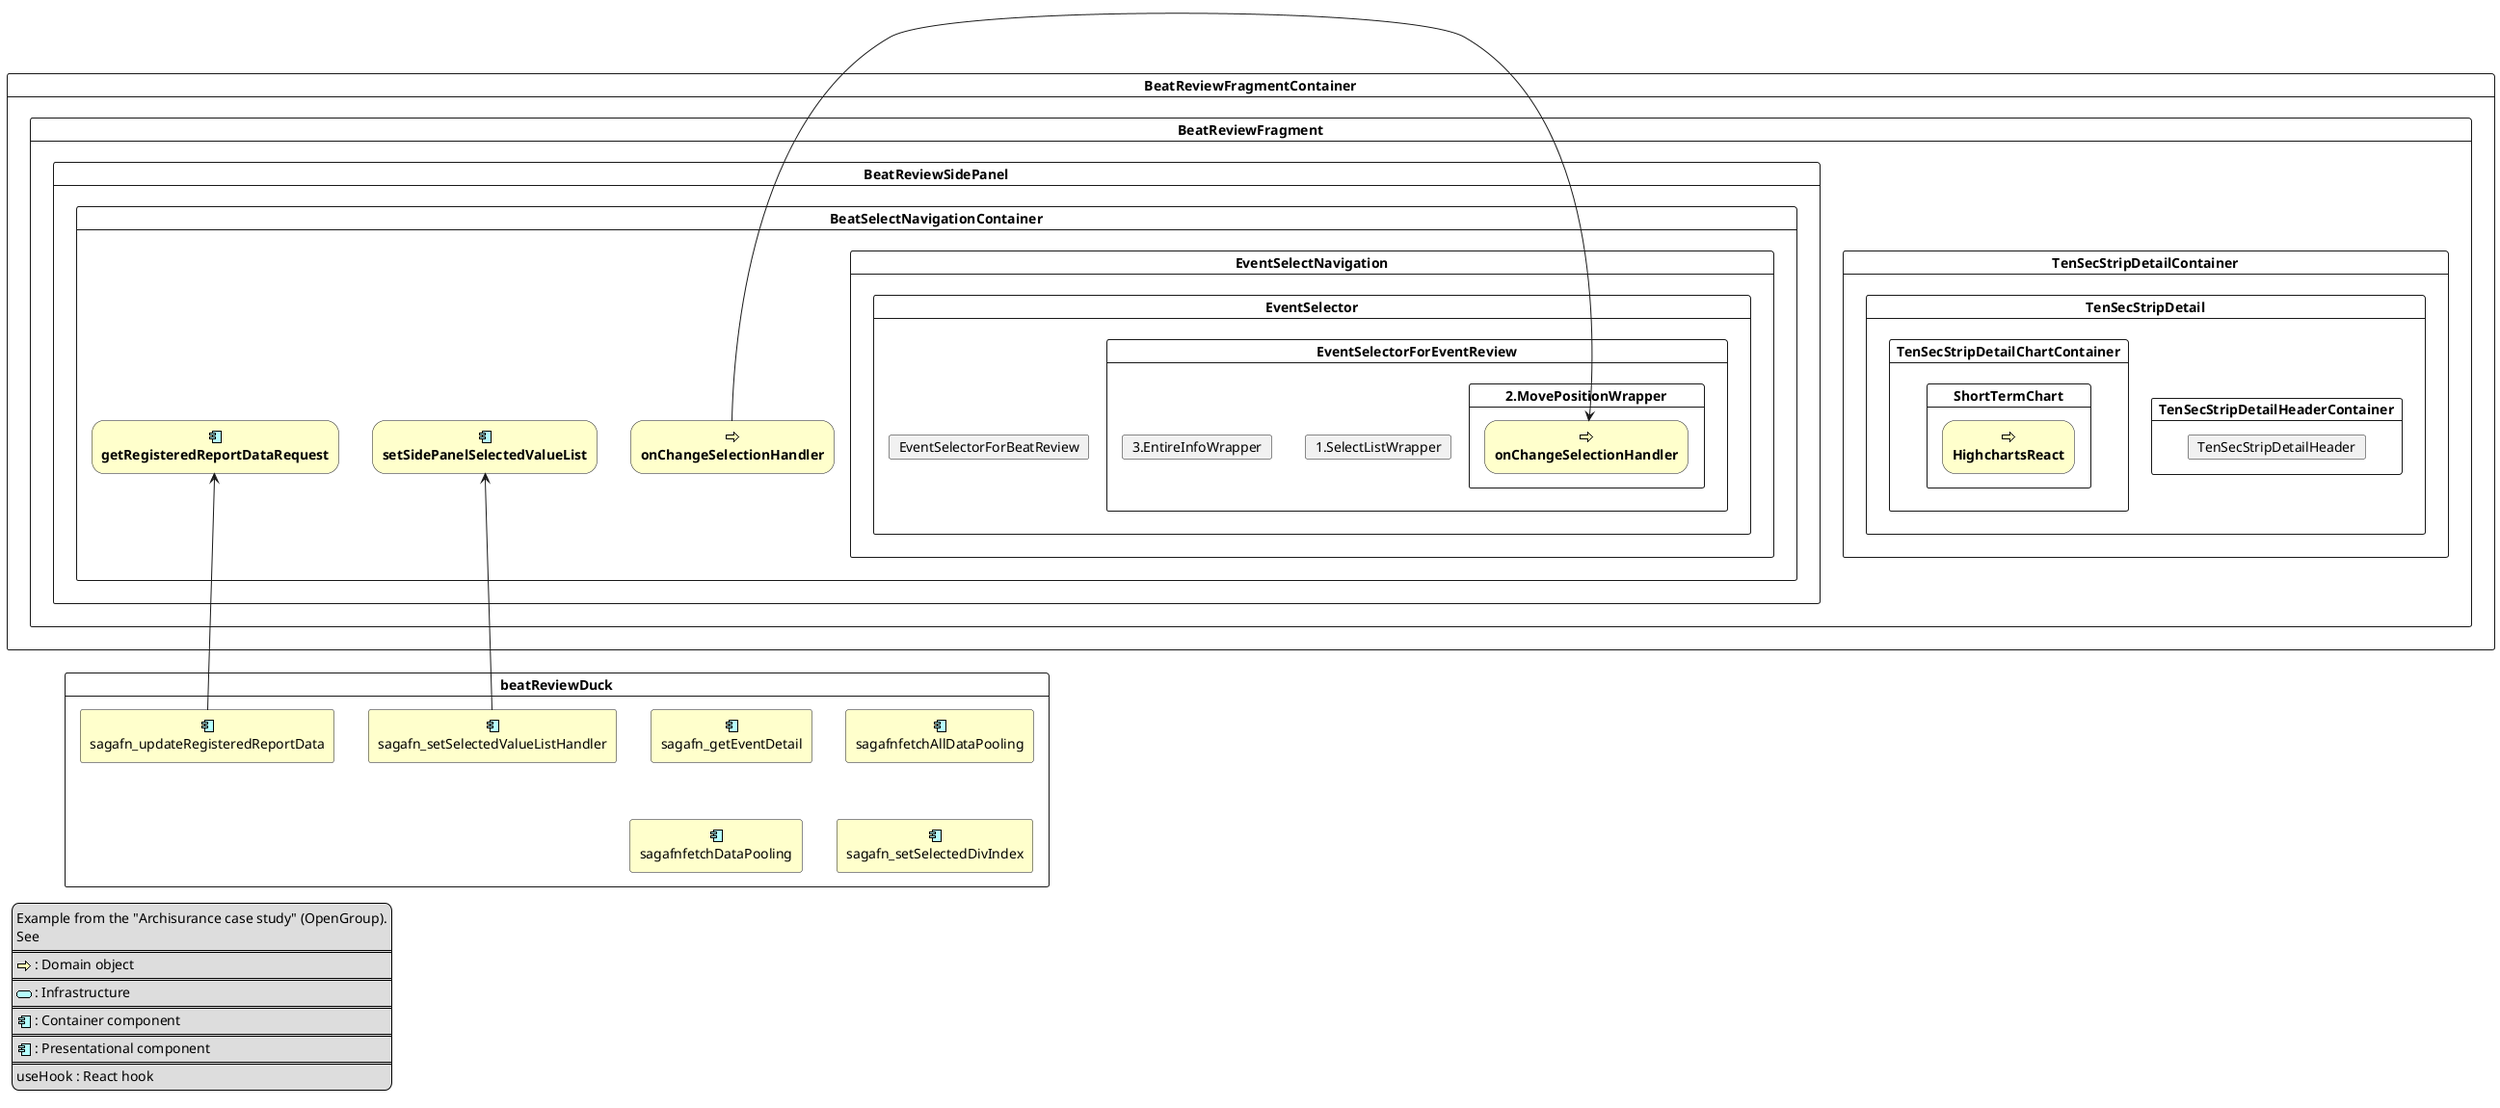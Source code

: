 @startuml
skinparam rectangle<<behavior>> {
  roundCorner 25
}
skinparam card<<behaviorCard>> {
  roundCorner 25
}

sprite $bProcess jar:archimate/business-process
sprite $aService jar:archimate/application-service
sprite $aComponent jar:archimate/application-component

' card {
'   rectangle "Render" as Component1 <<$aComponent>><<behavior>> #ff6644
'   rectangle "State\nRender" as Component2 <<$aComponent>><<behavior>> #ff6644
'   rectangle "State" as useHook <<useHook>> #ff6644
' }

' [Component1] <- [Component2]
' [Component2] -> [useHook]

card BeatReviewFragmentContainer {
  card BeatReviewFragment {
    ' rectangle "**Model** \n Domain login" as ModelDomainLogic <<$bProcess>><<behavior>> #Business
    card TenSecStripDetailContainer {
      card TenSecStripDetail {
        card TenSecStripDetailHeaderContainer {
          card TenSecStripDetailHeader {

          }
        }
        card TenSecStripDetailChartContainer {
          card ShortTermChart {
            rectangle "**HighchartsReact**" as HighchartsReact <<$bProcess>><<behavior>> #Business
          }
        }
      }
    }
  }
}


card BeatReviewFragment {
  card BeatReviewSidePanel {
    card BeatSelectNavigationContainer {
      rectangle "**setSidePanelSelectedValueList**" as _setSelectedValueListHandler <<$aComponent>><<behavior>> #Business      
      rectangle "**getRegisteredReportDataRequest**" as _updateRegisteredReportData <<$aComponent>><<behavior>> #Business      
      rectangle "**onChangeSelectionHandler**" as onChangeSelectionHandler <<$bProcess>><<behavior>> #Business      

      card EventSelectNavigation {
        card EventSelector {
          card EventSelectorForBeatReview {

          }
          card EventSelectorForEventReview {
            card 1.SelectListWrapper { 

            }
            card 2.MovePositionWrapper {
              rectangle "**onChangeSelectionHandler**" as _onChangeSelectionHandler <<$bProcess>><<behavior>> #Business
            }
            card 3.EntireInfoWrapper { 

            }
          }
        }
      }
    }
  }
}
[onChangeSelectionHandler] -> [_onChangeSelectionHandler]



card beatReviewDuck {
  ' setSidePanelSelectedValueList
  rectangle "sagafn_setSelectedValueListHandler" as sagafn_setSelectedValueListHandler <<$aComponent>><<behaviorCard>> #Business      
  ' getRegisteredReportDataRequest
  rectangle "sagafn_updateRegisteredReportData"  as sagafn_updateRegisteredReportData <<$aComponent>><<behaviorCard>> #Business      
  ' getEventDetailRequested
  rectangle "sagafn_getEventDetail" as sagafn_getEventDetail <<$aComponent>><<behaviorCard>> #Business      

  rectangle "sagafnfetchAllDataPooling" as sagafnfetchAllDataPooling <<$aComponent>><<behaviorCard>> #Business      
  rectangle "sagafnfetchDataPooling" as sagafnfetchDataPooling <<$aComponent>><<behaviorCard>> #Business      
  rectangle "sagafnfetchDataPooling" as sagafnfetchDataPooling <<$aComponent>><<behaviorCard>> #Business      
  rectangle "sagafn_setSelectedDivIndex" as sagafn_setSelectedDivIndex <<$aComponent>><<behaviorCard>> #Business      
}
[_setSelectedValueListHandler] <-down- [sagafn_setSelectedValueListHandler]
[_updateRegisteredReportData] <-down- [sagafn_updateRegisteredReportData]

' 🍎 saga function > _updateRegisteredReportData: 
' BeatSelectNavigationContainer.js:206 batch trigger
' 🍎 saga function > _setSelectedValueListHandler: 
' 🍎 saga function > _getEventDetail: 
' 🍎 saga function > fetchAllDataPooling: 
' 🍎 saga function > fetchDataPooling: 
' 🍎 saga function > fetchDataPooling: 
' 🍎 saga function > _setSelectedDivIndex: 


' 제일 하단 설명
legend left
Example from the "Archisurance case study" (OpenGroup).
See
====
<$bProcess> : Domain object
====
<$aService> : Infrastructure
====
<$aComponent> : Container component
====
<$aComponent> : Presentational component
====
useHook : React hook
endlegend
@enduml

' element의 아이콘 두개 이외 다른것 잇나 확인하기 
' $bProcess, $aService
